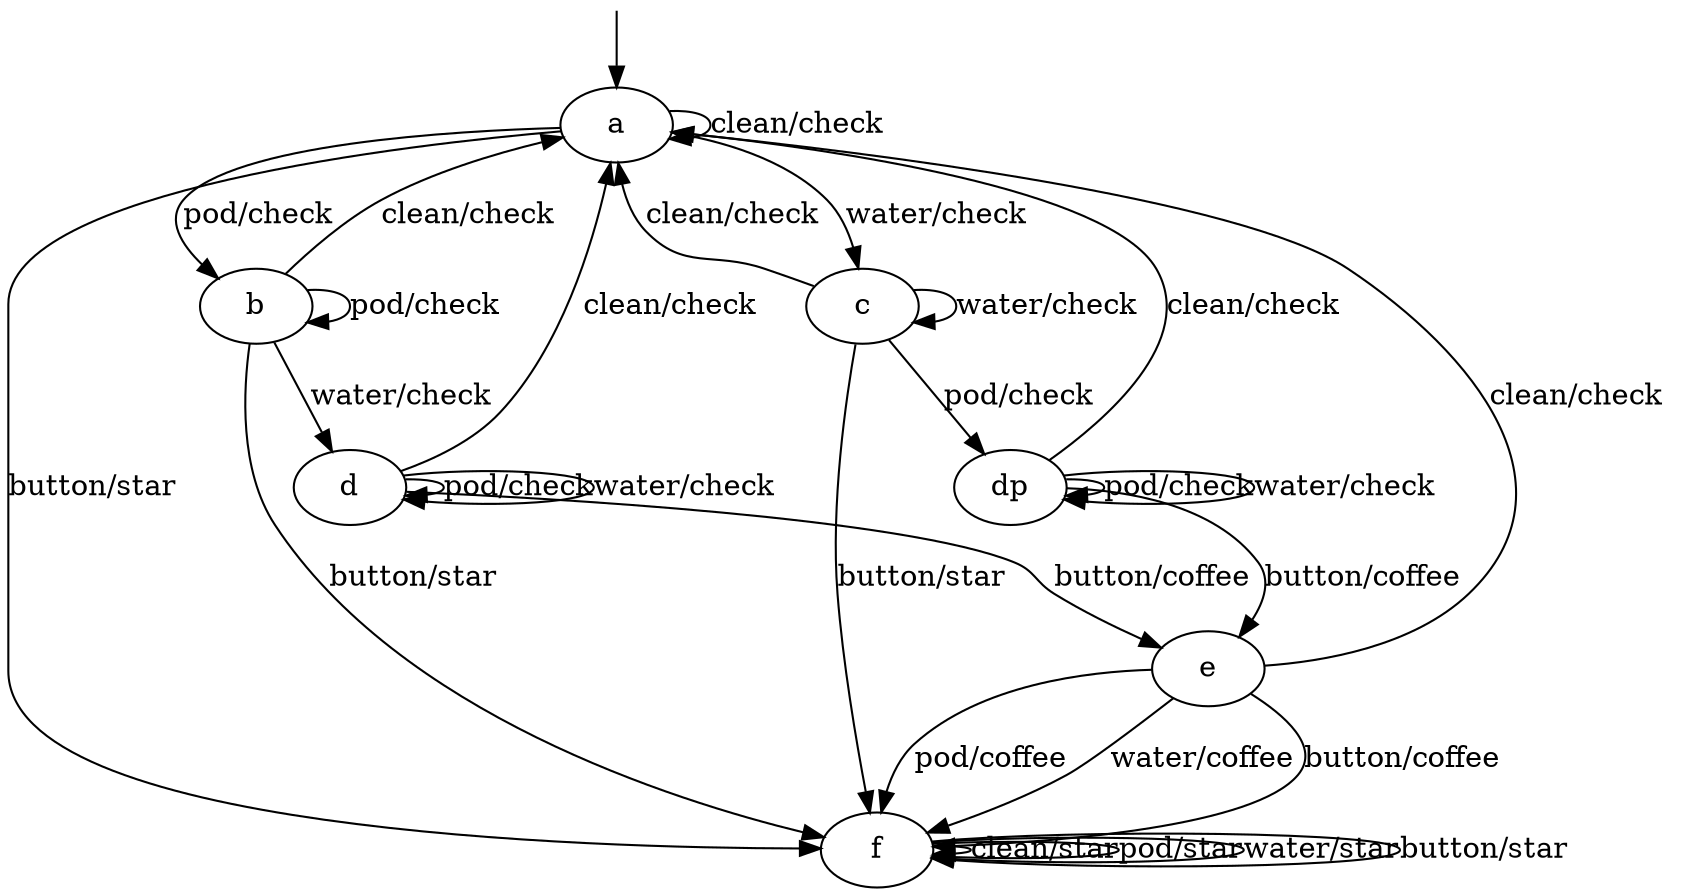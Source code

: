 digraph "Models/coffee_model.mealy" {
	a [label=a]
	b [label=b]
	c [label=c]
	d [label=d]
	dp [label=dp]
	e [label=e]
	f [label=f]
	a -> a [label="clean/check"]
	a -> b [label="pod/check"]
	a -> c [label="water/check"]
	a -> f [label="button/star"]
	b -> a [label="clean/check"]
	b -> b [label="pod/check"]
	b -> d [label="water/check"]
	b -> f [label="button/star"]
	c -> a [label="clean/check"]
	c -> dp [label="pod/check"]
	c -> c [label="water/check"]
	c -> f [label="button/star"]
	d -> a [label="clean/check"]
	d -> d [label="pod/check"]
	d -> d [label="water/check"]
	d -> e [label="button/coffee"]
	dp -> a [label="clean/check"]
	dp -> dp [label="pod/check"]
	dp -> dp [label="water/check"]
	dp -> e [label="button/coffee"]
	e -> a [label="clean/check"]
	e -> f [label="pod/coffee"]
	e -> f [label="water/coffee"]
	e -> f [label="button/coffee"]
	f -> f [label="clean/star"]
	f -> f [label="pod/star"]
	f -> f [label="water/star"]
	f -> f [label="button/star"]
	__start0 [label="" height=0 shape=none width=0]
	__start0 -> a [label=""]
}
